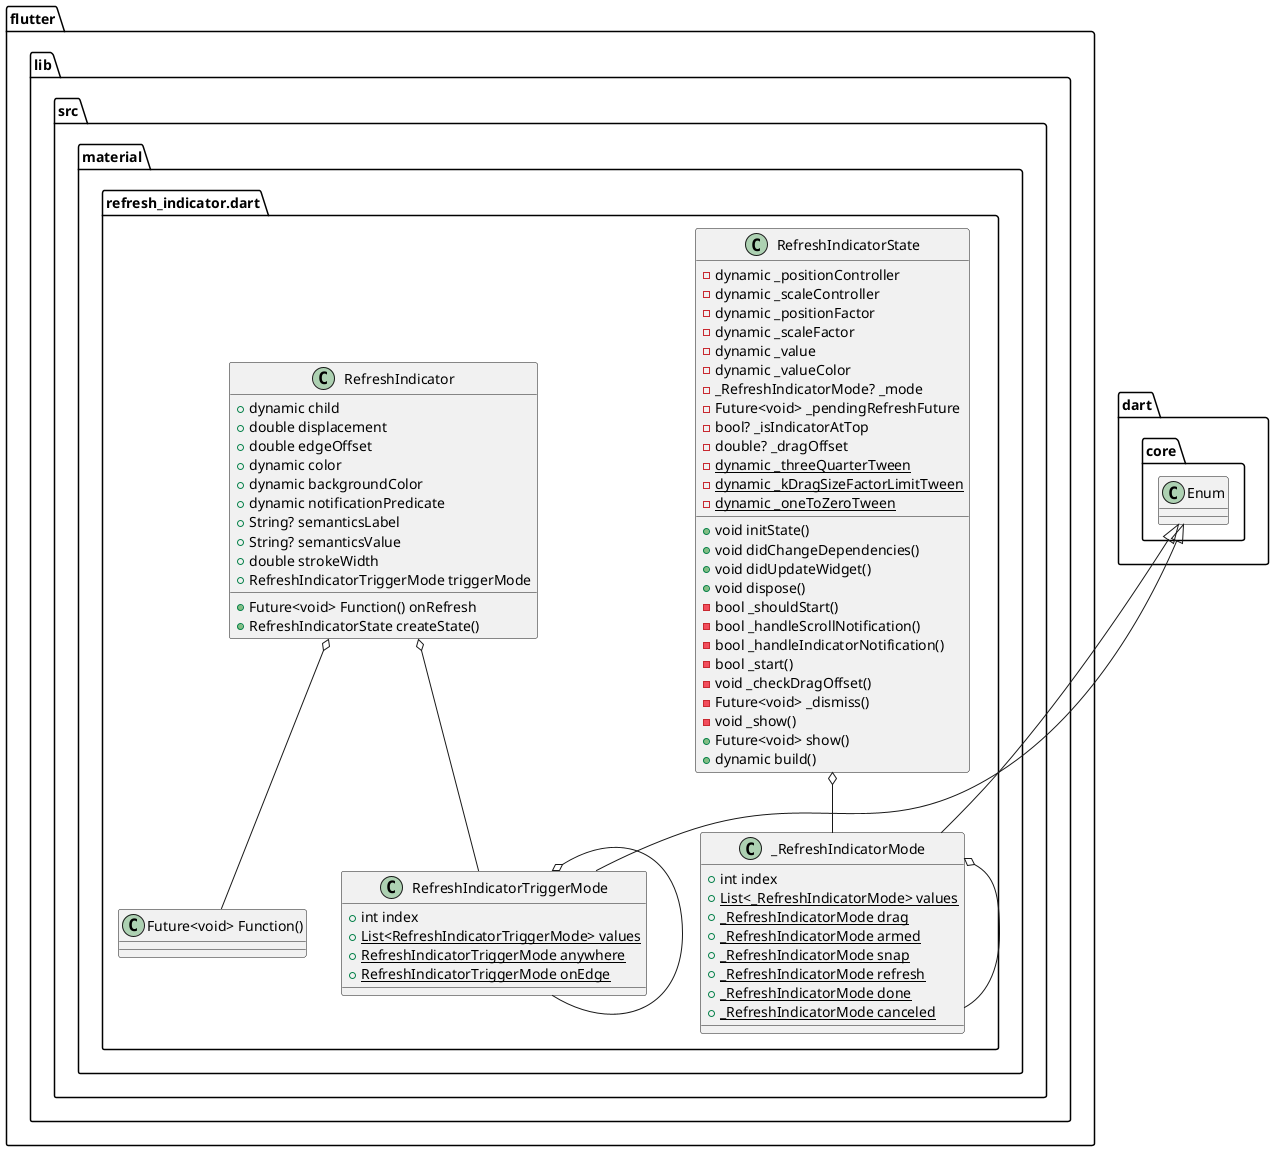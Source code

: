 @startuml
set namespaceSeparator ::

class "flutter::lib::src::material::refresh_indicator.dart::RefreshIndicator" {
  +dynamic child
  +double displacement
  +double edgeOffset
  +Future<void> Function() onRefresh
  +dynamic color
  +dynamic backgroundColor
  +dynamic notificationPredicate
  +String? semanticsLabel
  +String? semanticsValue
  +double strokeWidth
  +RefreshIndicatorTriggerMode triggerMode
  +RefreshIndicatorState createState()
}

"flutter::lib::src::material::refresh_indicator.dart::RefreshIndicator" o-- "flutter::lib::src::material::refresh_indicator.dart::Future<void> Function()"
"flutter::lib::src::material::refresh_indicator.dart::RefreshIndicator" o-- "flutter::lib::src::material::refresh_indicator.dart::RefreshIndicatorTriggerMode"

class "flutter::lib::src::material::refresh_indicator.dart::RefreshIndicatorState" {
  -dynamic _positionController
  -dynamic _scaleController
  -dynamic _positionFactor
  -dynamic _scaleFactor
  -dynamic _value
  -dynamic _valueColor
  -_RefreshIndicatorMode? _mode
  -Future<void> _pendingRefreshFuture
  -bool? _isIndicatorAtTop
  -double? _dragOffset
  {static} -dynamic _threeQuarterTween
  {static} -dynamic _kDragSizeFactorLimitTween
  {static} -dynamic _oneToZeroTween
  +void initState()
  +void didChangeDependencies()
  +void didUpdateWidget()
  +void dispose()
  -bool _shouldStart()
  -bool _handleScrollNotification()
  -bool _handleIndicatorNotification()
  -bool _start()
  -void _checkDragOffset()
  -Future<void> _dismiss()
  -void _show()
  +Future<void> show()
  +dynamic build()
}

"flutter::lib::src::material::refresh_indicator.dart::RefreshIndicatorState" o-- "flutter::lib::src::material::refresh_indicator.dart::_RefreshIndicatorMode"

class "flutter::lib::src::material::refresh_indicator.dart::_RefreshIndicatorMode" {
  +int index
  {static} +List<_RefreshIndicatorMode> values
  {static} +_RefreshIndicatorMode drag
  {static} +_RefreshIndicatorMode armed
  {static} +_RefreshIndicatorMode snap
  {static} +_RefreshIndicatorMode refresh
  {static} +_RefreshIndicatorMode done
  {static} +_RefreshIndicatorMode canceled
}

"flutter::lib::src::material::refresh_indicator.dart::_RefreshIndicatorMode" o-- "flutter::lib::src::material::refresh_indicator.dart::_RefreshIndicatorMode"
"dart::core::Enum" <|-- "flutter::lib::src::material::refresh_indicator.dart::_RefreshIndicatorMode"

class "flutter::lib::src::material::refresh_indicator.dart::RefreshIndicatorTriggerMode" {
  +int index
  {static} +List<RefreshIndicatorTriggerMode> values
  {static} +RefreshIndicatorTriggerMode anywhere
  {static} +RefreshIndicatorTriggerMode onEdge
}

"flutter::lib::src::material::refresh_indicator.dart::RefreshIndicatorTriggerMode" o-- "flutter::lib::src::material::refresh_indicator.dart::RefreshIndicatorTriggerMode"
"dart::core::Enum" <|-- "flutter::lib::src::material::refresh_indicator.dart::RefreshIndicatorTriggerMode"


@enduml